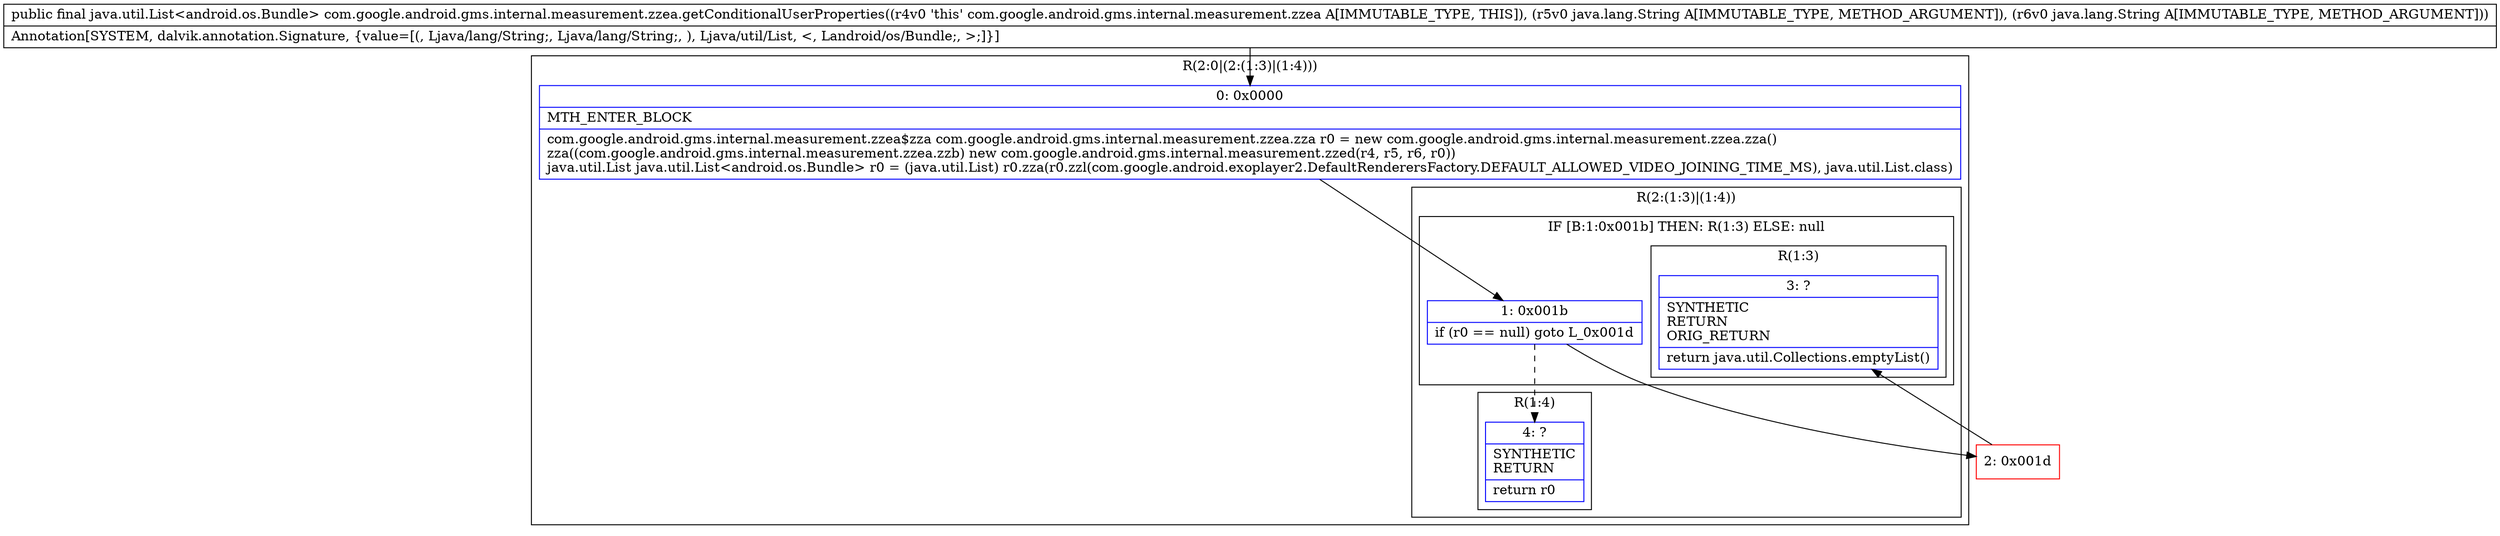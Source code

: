 digraph "CFG forcom.google.android.gms.internal.measurement.zzea.getConditionalUserProperties(Ljava\/lang\/String;Ljava\/lang\/String;)Ljava\/util\/List;" {
subgraph cluster_Region_498952996 {
label = "R(2:0|(2:(1:3)|(1:4)))";
node [shape=record,color=blue];
Node_0 [shape=record,label="{0\:\ 0x0000|MTH_ENTER_BLOCK\l|com.google.android.gms.internal.measurement.zzea$zza com.google.android.gms.internal.measurement.zzea.zza r0 = new com.google.android.gms.internal.measurement.zzea.zza()\lzza((com.google.android.gms.internal.measurement.zzea.zzb) new com.google.android.gms.internal.measurement.zzed(r4, r5, r6, r0))\ljava.util.List java.util.List\<android.os.Bundle\> r0 = (java.util.List) r0.zza(r0.zzl(com.google.android.exoplayer2.DefaultRenderersFactory.DEFAULT_ALLOWED_VIDEO_JOINING_TIME_MS), java.util.List.class)\l}"];
subgraph cluster_Region_1368987878 {
label = "R(2:(1:3)|(1:4))";
node [shape=record,color=blue];
subgraph cluster_IfRegion_595175457 {
label = "IF [B:1:0x001b] THEN: R(1:3) ELSE: null";
node [shape=record,color=blue];
Node_1 [shape=record,label="{1\:\ 0x001b|if (r0 == null) goto L_0x001d\l}"];
subgraph cluster_Region_1726902637 {
label = "R(1:3)";
node [shape=record,color=blue];
Node_3 [shape=record,label="{3\:\ ?|SYNTHETIC\lRETURN\lORIG_RETURN\l|return java.util.Collections.emptyList()\l}"];
}
}
subgraph cluster_Region_1790657393 {
label = "R(1:4)";
node [shape=record,color=blue];
Node_4 [shape=record,label="{4\:\ ?|SYNTHETIC\lRETURN\l|return r0\l}"];
}
}
}
Node_2 [shape=record,color=red,label="{2\:\ 0x001d}"];
MethodNode[shape=record,label="{public final java.util.List\<android.os.Bundle\> com.google.android.gms.internal.measurement.zzea.getConditionalUserProperties((r4v0 'this' com.google.android.gms.internal.measurement.zzea A[IMMUTABLE_TYPE, THIS]), (r5v0 java.lang.String A[IMMUTABLE_TYPE, METHOD_ARGUMENT]), (r6v0 java.lang.String A[IMMUTABLE_TYPE, METHOD_ARGUMENT]))  | Annotation[SYSTEM, dalvik.annotation.Signature, \{value=[(, Ljava\/lang\/String;, Ljava\/lang\/String;, ), Ljava\/util\/List, \<, Landroid\/os\/Bundle;, \>;]\}]\l}"];
MethodNode -> Node_0;
Node_0 -> Node_1;
Node_1 -> Node_2;
Node_1 -> Node_4[style=dashed];
Node_2 -> Node_3;
}

